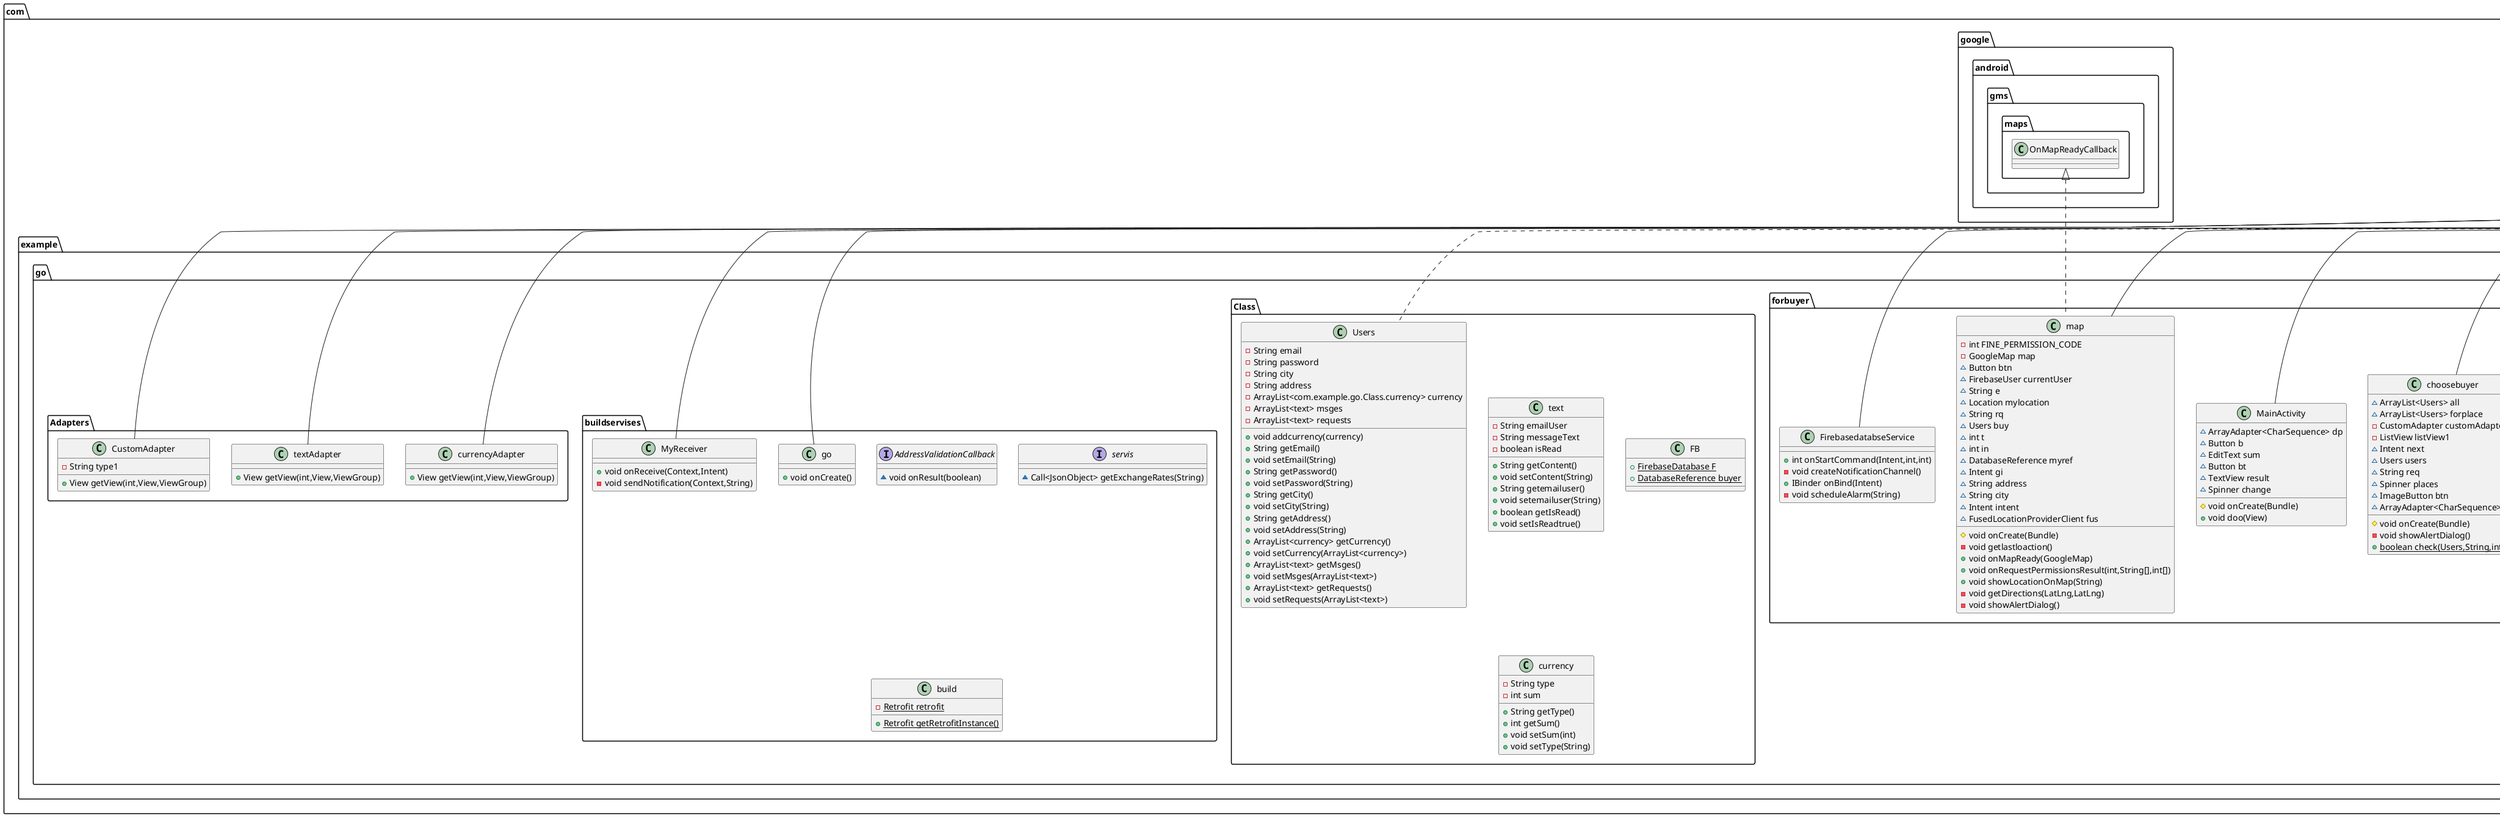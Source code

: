 @startuml
class com.example.go.loginactivity.loginfrag {
- EditText etEmail
- EditText etPassword
- Button btnLogin
~ TextView tv
~ FirebaseAuth first
- {static} String ARG_PARAM1
- {static} String ARG_PARAM2
- String mParam1
- String mParam2
+ {static} loginfrag newInstance(String,String)
+ void onCreate(Bundle)
+ View onCreateView(LayoutInflater,ViewGroup,Bundle)
- void getpremision()
- void loginUser(String,String)
}


class com.example.go.forseller.thirdfarg {
- {static} String ARG_PARAM1
~ Users u
~ int t
~ DatabaseReference myRef
~ textAdapter adapter
~ text message
- String mParam1
+ {static} thirdfarg newInstance(String)
+ void onCreate(Bundle)
+ View onCreateView(LayoutInflater,ViewGroup,Bundle)
- void showalert()
}


class com.example.go.forbuyer.choosebuyer {
~ ArrayList<Users> all
~ ArrayList<Users> forplace
- CustomAdapter customAdapter
- ListView listView1
~ Intent next
~ Users users
~ String req
~ Spinner places
~ ImageButton btn
~ ArrayAdapter<CharSequence> dp
# void onCreate(Bundle)
- void showAlertDialog()
+ {static} boolean check(Users,String,int)
}


class com.example.go.loginactivity.LoginActivity {
~ FrameLayout fram
~ TabLayout tab
- EditText etEmail
- EditText etPassword
- Button btnLogin
~ Intent in
# void onCreate(Bundle)
}


class com.example.go.forbuyer.MainActivity {
~ ArrayAdapter<CharSequence> dp
~ Button b
~ EditText sum
~ Button bt
~ TextView result
~ Spinner change
# void onCreate(Bundle)
+ void doo(View)
}


class com.example.go.buildservises.MyReceiver {
+ void onReceive(Context,Intent)
- void sendNotification(Context,String)
}

class com.example.go.loginactivity.register {
- EditText etEmail
- EditText etPassword
- Button btnSignUp
~ FirebaseAuth firstAuth
# void onCreate(Bundle)
- void registeruser(String,String)
}


interface com.example.go.buildservises.AddressValidationCallback {
~ void onResult(boolean)
}

class com.example.go.loginactivity.loginforseller {
~ Intent intt
~ TextView tv
- EditText etEmail
- EditText etPassword
- Button btnLogin
- {static} String ARG_PARAM1
- {static} String ARG_PARAM2
- String mParam1
- String mParam2
+ {static} loginforseller newInstance(String,String)
+ void onCreate(Bundle)
+ View onCreateView(LayoutInflater,ViewGroup,Bundle)
- void loginUser(String,String)
}


class com.example.go.Adapters.currencyAdapter {
+ View getView(int,View,ViewGroup)
}

class com.example.go.Adapters.textAdapter {
+ View getView(int,View,ViewGroup)
}

class com.example.go.forseller.secondfrag {
- {static} String ARG_PARAM1
- Users u
- text message
- int t
- DatabaseReference myRef
- textAdapter adapter
- String mParam1
+ {static} secondfrag newInstance(String)
+ void onCreate(Bundle)
+ View onCreateView(LayoutInflater,ViewGroup,Bundle)
- void showalert()
}


class com.example.go.buildservises.go {
+ void onCreate()
}

class com.example.go.forbuyer.FirebasedatabseService {
+ int onStartCommand(Intent,int,int)
- void createNotificationChannel()
+ IBinder onBind(Intent)
- void scheduleAlarm(String)
}

class com.example.go.forbuyer.map {
- int FINE_PERMISSION_CODE
- GoogleMap map
~ Button btn
~ FirebaseUser currentUser
~ String e
~ Location mylocation
~ String rq
~ Users buy
~ int t
~ int in
~ DatabaseReference myref
~ Intent gi
~ String address
~ String city
~ Intent intent
~ FusedLocationProviderClient fus
# void onCreate(Bundle)
- void getlastloaction()
+ void onMapReady(GoogleMap)
+ void onRequestPermissionsResult(int,String[],int[])
+ void showLocationOnMap(String)
- void getDirections(LatLng,LatLng)
- void showAlertDialog()
}


class com.example.go.forseller.allseller {
~ FrameLayout fram
~ Intent gi
~ TabLayout tab
# void onCreate(Bundle)
}


class com.example.go.forseller.Firstfrag {
~ Intent gi
~ int in
~ Users u
~ currency currncy
~ AlertDialog.Builder alrt
- ArrayList<currency> List
~ DatabaseReference myRef
~ currencyAdapter adapter
~ ListView listView
~ int t
~ Users k
- {static} String ARG_PARAM1
- String mParam1
+ {static} Firstfrag newInstance(String)
+ void onCreate(Bundle)
+ View onCreateView(LayoutInflater,ViewGroup,Bundle)
- void showalert()
- void EditAlertDialog(currency)
+ void place(String,int)
}


class com.example.go.Class.text {
- String emailUser
- String messageText
- boolean isRead
+ String getContent()
+ void setContent(String)
+ String getemailuser()
+ void setemailuser(String)
+ boolean getIsRead()
+ void setIsReadtrue()
}


class com.example.go.Class.FB {
+ {static} FirebaseDatabase F
+ {static} DatabaseReference buyer
}

class com.example.go.Class.currency {
- String type
- int sum
+ String getType()
+ int getSum()
+ void setSum(int)
+ void setType(String)
}


class com.example.go.Class.Users {
- String email
- String password
- String city
- String address
- ArrayList<com.example.go.Class.currency> currency
- ArrayList<text> msges
- ArrayList<text> requests
+ void addcurrency(currency)
+ String getEmail()
+ void setEmail(String)
+ String getPassword()
+ void setPassword(String)
+ String getCity()
+ void setCity(String)
+ String getAddress()
+ void setAddress(String)
+ ArrayList<currency> getCurrency()
+ void setCurrency(ArrayList<currency>)
+ ArrayList<text> getMsges()
+ void setMsges(ArrayList<text>)
+ ArrayList<text> getRequests()
+ void setRequests(ArrayList<text>)
}


class com.example.go.loginactivity.registerforseller {
- EditText etEmail
- EditText etPassword
- Button btnSignUp
~ ArrayAdapter<CharSequence> dp
~ Spinner spin
~ EditText eda
~ boolean working
~ ArrayList<Users> us
~ int l
~ boolean working1
# void onCreate(Bundle)
- void checkingadress(String,String,AddressValidationCallback)
- void addressreal(String,AddressValidationCallback)
- void registeruser(String,String,String,String)
}


interface com.example.go.buildservises.servis {
~ Call<JsonObject> getExchangeRates(String)
}

class com.example.go.buildservises.build {
- {static} Retrofit retrofit
+ {static} Retrofit getRetrofitInstance()
}


class com.example.go.Adapters.CustomAdapter {
- String type1
+ View getView(int,View,ViewGroup)
}




androidx.fragment.app.Fragment <|-- com.example.go.loginactivity.loginfrag
androidx.fragment.app.Fragment <|-- com.example.go.forseller.thirdfarg
androidx.appcompat.app.AppCompatActivity <|-- com.example.go.forbuyer.choosebuyer
com.example.go.loginactivity.OnCreateContextMenuListener <|.. com.example.go.loginactivity.LoginActivity
androidx.appcompat.app.AppCompatActivity <|-- com.example.go.loginactivity.LoginActivity
androidx.appcompat.app.AppCompatActivity <|-- com.example.go.forbuyer.MainActivity
android.content.BroadcastReceiver <|-- com.example.go.buildservises.MyReceiver
androidx.appcompat.app.AppCompatActivity <|-- com.example.go.loginactivity.register
androidx.fragment.app.Fragment <|-- com.example.go.loginactivity.loginforseller
android.widget.ArrayAdapter <|-- com.example.go.Adapters.currencyAdapter
android.widget.ArrayAdapter <|-- com.example.go.Adapters.textAdapter
androidx.fragment.app.Fragment <|-- com.example.go.forseller.secondfrag
android.app.Application <|-- com.example.go.buildservises.go
android.app.Service <|-- com.example.go.forbuyer.FirebasedatabseService
com.google.android.gms.maps.OnMapReadyCallback <|.. com.example.go.forbuyer.map
androidx.appcompat.app.AppCompatActivity <|-- com.example.go.forbuyer.map
androidx.appcompat.app.AppCompatActivity <|-- com.example.go.forseller.allseller
androidx.fragment.app.Fragment <|-- com.example.go.forseller.Firstfrag
java.io.Serializable <|.. com.example.go.Class.Users
androidx.appcompat.app.AppCompatActivity <|-- com.example.go.loginactivity.registerforseller
android.widget.ArrayAdapter <|-- com.example.go.Adapters.CustomAdapter
@enduml